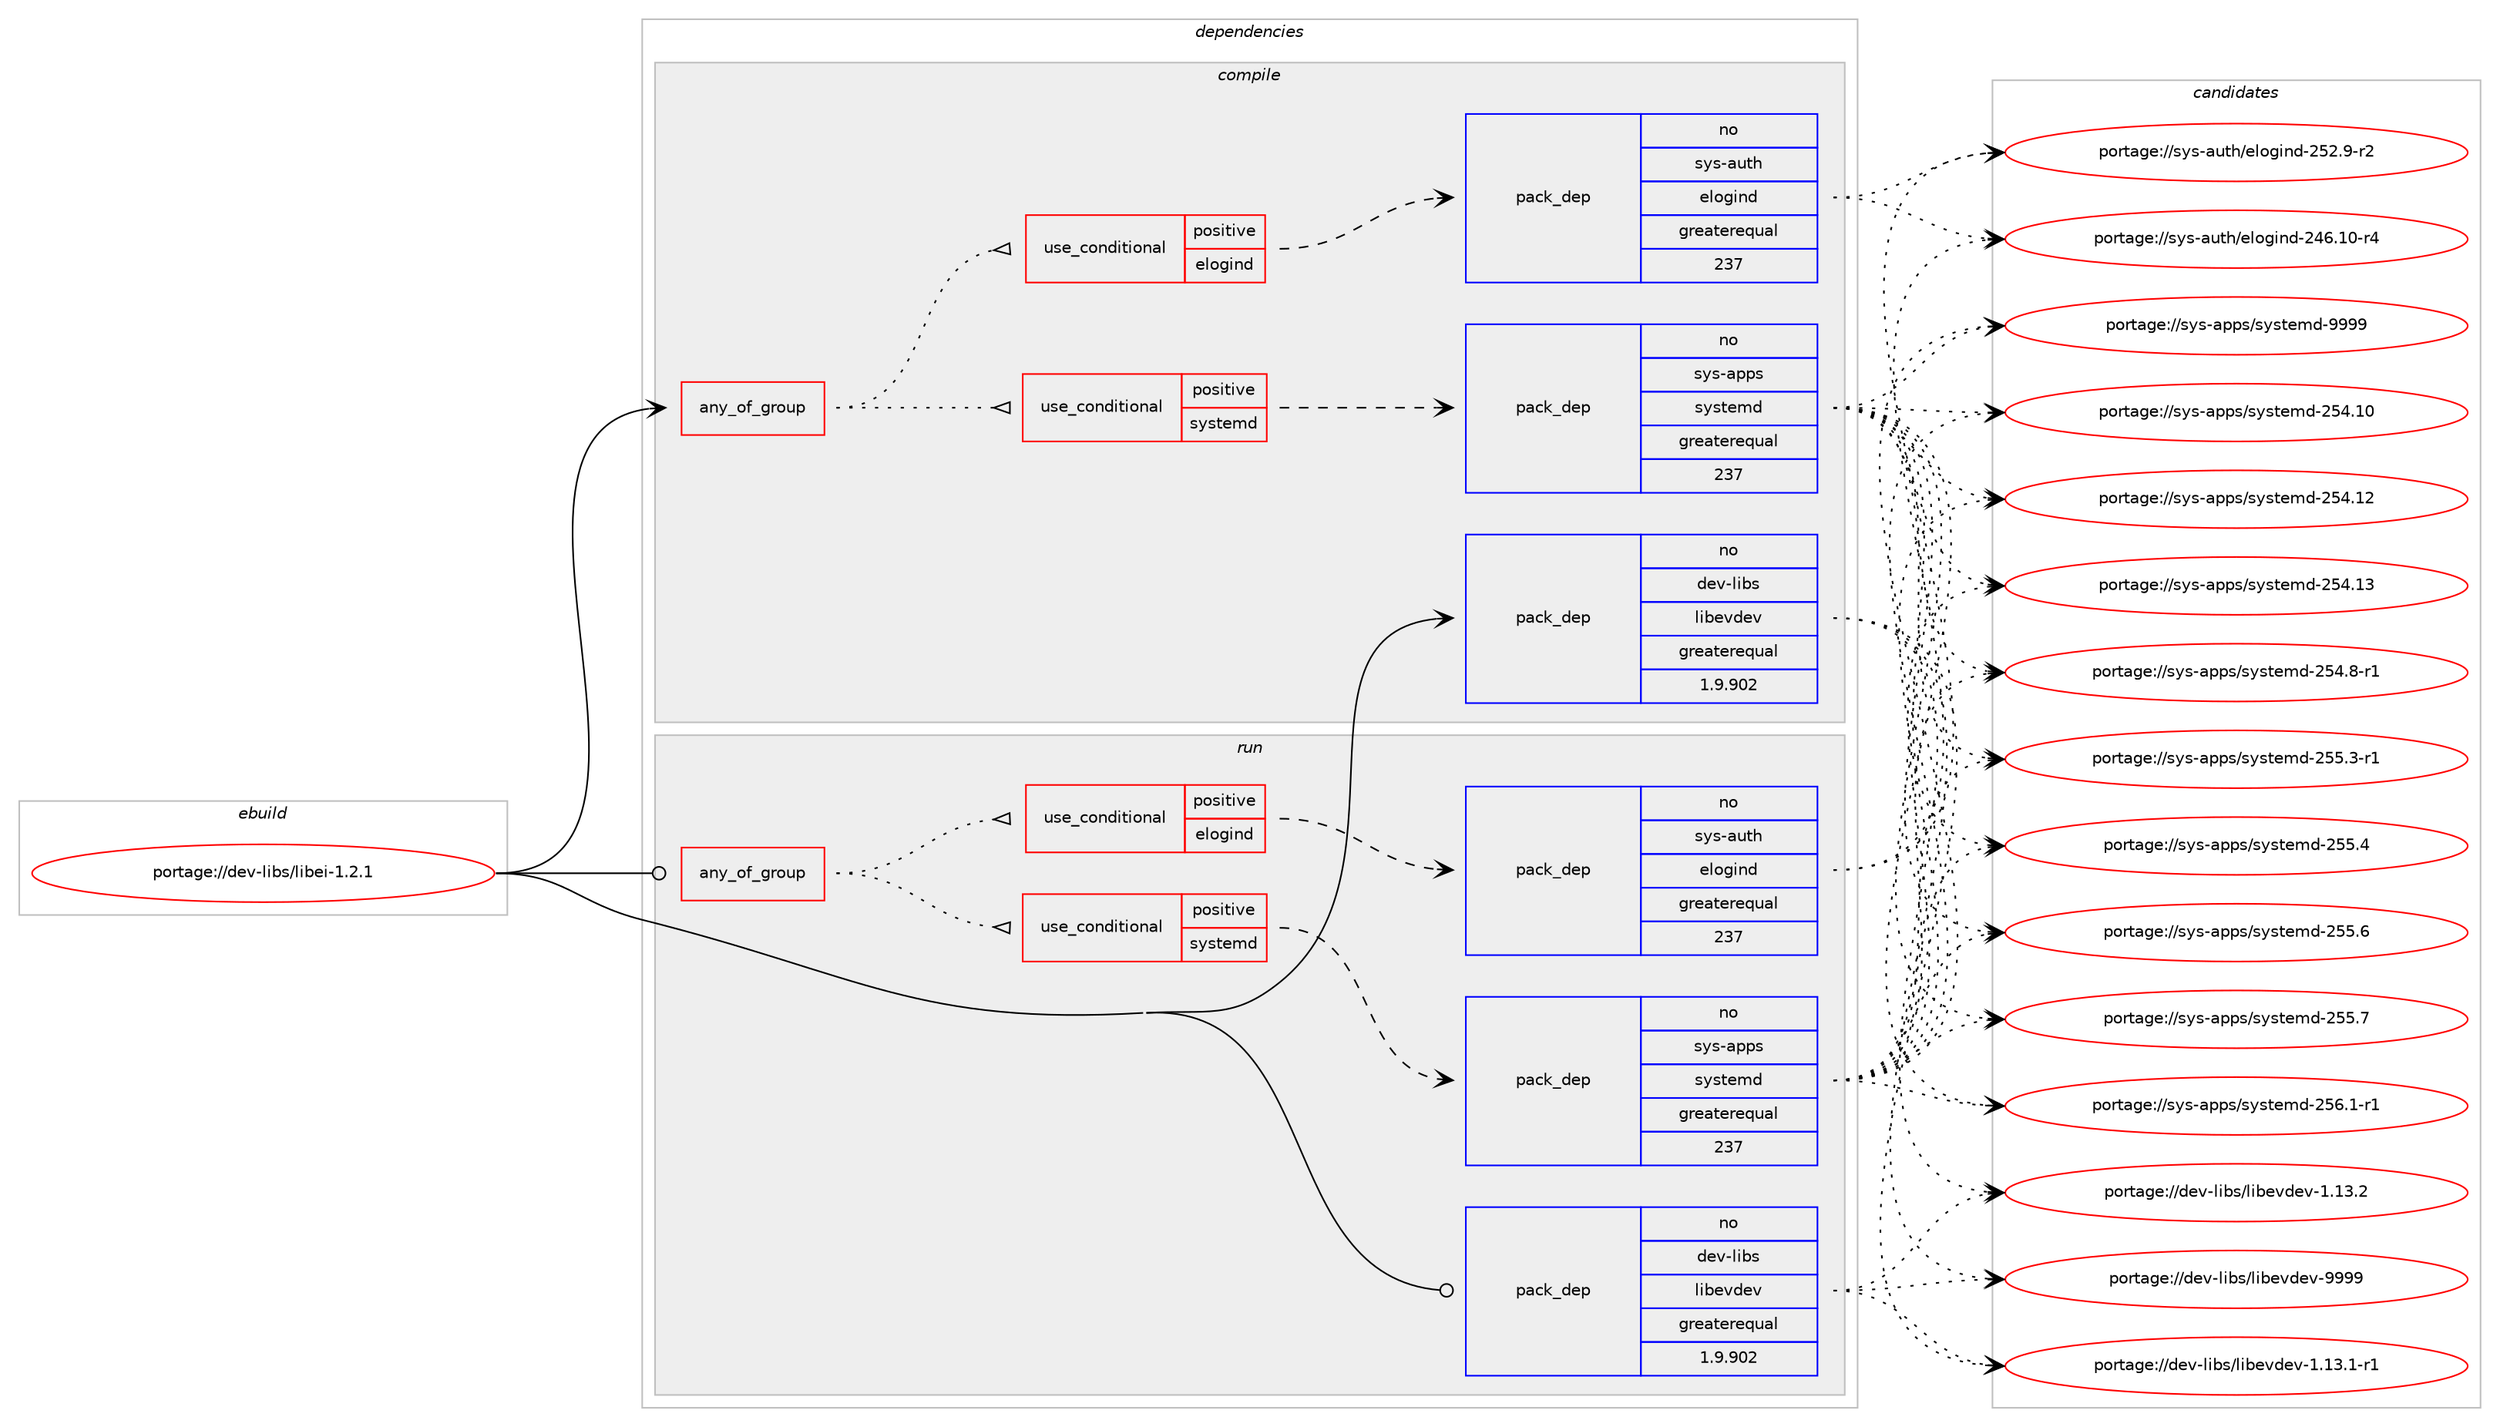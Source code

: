 digraph prolog {

# *************
# Graph options
# *************

newrank=true;
concentrate=true;
compound=true;
graph [rankdir=LR,fontname=Helvetica,fontsize=10,ranksep=1.5];#, ranksep=2.5, nodesep=0.2];
edge  [arrowhead=vee];
node  [fontname=Helvetica,fontsize=10];

# **********
# The ebuild
# **********

subgraph cluster_leftcol {
color=gray;
rank=same;
label=<<i>ebuild</i>>;
id [label="portage://dev-libs/libei-1.2.1", color=red, width=4, href="../dev-libs/libei-1.2.1.svg"];
}

# ****************
# The dependencies
# ****************

subgraph cluster_midcol {
color=gray;
label=<<i>dependencies</i>>;
subgraph cluster_compile {
fillcolor="#eeeeee";
style=filled;
label=<<i>compile</i>>;
subgraph any1016 {
dependency55593 [label=<<TABLE BORDER="0" CELLBORDER="1" CELLSPACING="0" CELLPADDING="4"><TR><TD CELLPADDING="10">any_of_group</TD></TR></TABLE>>, shape=none, color=red];subgraph cond25977 {
dependency55594 [label=<<TABLE BORDER="0" CELLBORDER="1" CELLSPACING="0" CELLPADDING="4"><TR><TD ROWSPAN="3" CELLPADDING="10">use_conditional</TD></TR><TR><TD>positive</TD></TR><TR><TD>systemd</TD></TR></TABLE>>, shape=none, color=red];
subgraph pack28460 {
dependency55595 [label=<<TABLE BORDER="0" CELLBORDER="1" CELLSPACING="0" CELLPADDING="4" WIDTH="220"><TR><TD ROWSPAN="6" CELLPADDING="30">pack_dep</TD></TR><TR><TD WIDTH="110">no</TD></TR><TR><TD>sys-apps</TD></TR><TR><TD>systemd</TD></TR><TR><TD>greaterequal</TD></TR><TR><TD>237</TD></TR></TABLE>>, shape=none, color=blue];
}
dependency55594:e -> dependency55595:w [weight=20,style="dashed",arrowhead="vee"];
}
dependency55593:e -> dependency55594:w [weight=20,style="dotted",arrowhead="oinv"];
subgraph cond25978 {
dependency55596 [label=<<TABLE BORDER="0" CELLBORDER="1" CELLSPACING="0" CELLPADDING="4"><TR><TD ROWSPAN="3" CELLPADDING="10">use_conditional</TD></TR><TR><TD>positive</TD></TR><TR><TD>elogind</TD></TR></TABLE>>, shape=none, color=red];
subgraph pack28461 {
dependency55597 [label=<<TABLE BORDER="0" CELLBORDER="1" CELLSPACING="0" CELLPADDING="4" WIDTH="220"><TR><TD ROWSPAN="6" CELLPADDING="30">pack_dep</TD></TR><TR><TD WIDTH="110">no</TD></TR><TR><TD>sys-auth</TD></TR><TR><TD>elogind</TD></TR><TR><TD>greaterequal</TD></TR><TR><TD>237</TD></TR></TABLE>>, shape=none, color=blue];
}
dependency55596:e -> dependency55597:w [weight=20,style="dashed",arrowhead="vee"];
}
dependency55593:e -> dependency55596:w [weight=20,style="dotted",arrowhead="oinv"];
# *** BEGIN UNKNOWN DEPENDENCY TYPE (TODO) ***
# dependency55593 -> package_dependency(portage://dev-libs/libei-1.2.1,install,no,sys-libs,basu,none,[,,],[],[])
# *** END UNKNOWN DEPENDENCY TYPE (TODO) ***

}
id:e -> dependency55593:w [weight=20,style="solid",arrowhead="vee"];
subgraph pack28462 {
dependency55598 [label=<<TABLE BORDER="0" CELLBORDER="1" CELLSPACING="0" CELLPADDING="4" WIDTH="220"><TR><TD ROWSPAN="6" CELLPADDING="30">pack_dep</TD></TR><TR><TD WIDTH="110">no</TD></TR><TR><TD>dev-libs</TD></TR><TR><TD>libevdev</TD></TR><TR><TD>greaterequal</TD></TR><TR><TD>1.9.902</TD></TR></TABLE>>, shape=none, color=blue];
}
id:e -> dependency55598:w [weight=20,style="solid",arrowhead="vee"];
}
subgraph cluster_compileandrun {
fillcolor="#eeeeee";
style=filled;
label=<<i>compile and run</i>>;
}
subgraph cluster_run {
fillcolor="#eeeeee";
style=filled;
label=<<i>run</i>>;
subgraph any1017 {
dependency55599 [label=<<TABLE BORDER="0" CELLBORDER="1" CELLSPACING="0" CELLPADDING="4"><TR><TD CELLPADDING="10">any_of_group</TD></TR></TABLE>>, shape=none, color=red];subgraph cond25979 {
dependency55600 [label=<<TABLE BORDER="0" CELLBORDER="1" CELLSPACING="0" CELLPADDING="4"><TR><TD ROWSPAN="3" CELLPADDING="10">use_conditional</TD></TR><TR><TD>positive</TD></TR><TR><TD>systemd</TD></TR></TABLE>>, shape=none, color=red];
subgraph pack28463 {
dependency55601 [label=<<TABLE BORDER="0" CELLBORDER="1" CELLSPACING="0" CELLPADDING="4" WIDTH="220"><TR><TD ROWSPAN="6" CELLPADDING="30">pack_dep</TD></TR><TR><TD WIDTH="110">no</TD></TR><TR><TD>sys-apps</TD></TR><TR><TD>systemd</TD></TR><TR><TD>greaterequal</TD></TR><TR><TD>237</TD></TR></TABLE>>, shape=none, color=blue];
}
dependency55600:e -> dependency55601:w [weight=20,style="dashed",arrowhead="vee"];
}
dependency55599:e -> dependency55600:w [weight=20,style="dotted",arrowhead="oinv"];
subgraph cond25980 {
dependency55602 [label=<<TABLE BORDER="0" CELLBORDER="1" CELLSPACING="0" CELLPADDING="4"><TR><TD ROWSPAN="3" CELLPADDING="10">use_conditional</TD></TR><TR><TD>positive</TD></TR><TR><TD>elogind</TD></TR></TABLE>>, shape=none, color=red];
subgraph pack28464 {
dependency55603 [label=<<TABLE BORDER="0" CELLBORDER="1" CELLSPACING="0" CELLPADDING="4" WIDTH="220"><TR><TD ROWSPAN="6" CELLPADDING="30">pack_dep</TD></TR><TR><TD WIDTH="110">no</TD></TR><TR><TD>sys-auth</TD></TR><TR><TD>elogind</TD></TR><TR><TD>greaterequal</TD></TR><TR><TD>237</TD></TR></TABLE>>, shape=none, color=blue];
}
dependency55602:e -> dependency55603:w [weight=20,style="dashed",arrowhead="vee"];
}
dependency55599:e -> dependency55602:w [weight=20,style="dotted",arrowhead="oinv"];
# *** BEGIN UNKNOWN DEPENDENCY TYPE (TODO) ***
# dependency55599 -> package_dependency(portage://dev-libs/libei-1.2.1,run,no,sys-libs,basu,none,[,,],[],[])
# *** END UNKNOWN DEPENDENCY TYPE (TODO) ***

}
id:e -> dependency55599:w [weight=20,style="solid",arrowhead="odot"];
subgraph pack28465 {
dependency55604 [label=<<TABLE BORDER="0" CELLBORDER="1" CELLSPACING="0" CELLPADDING="4" WIDTH="220"><TR><TD ROWSPAN="6" CELLPADDING="30">pack_dep</TD></TR><TR><TD WIDTH="110">no</TD></TR><TR><TD>dev-libs</TD></TR><TR><TD>libevdev</TD></TR><TR><TD>greaterequal</TD></TR><TR><TD>1.9.902</TD></TR></TABLE>>, shape=none, color=blue];
}
id:e -> dependency55604:w [weight=20,style="solid",arrowhead="odot"];
}
}

# **************
# The candidates
# **************

subgraph cluster_choices {
rank=same;
color=gray;
label=<<i>candidates</i>>;

subgraph choice28460 {
color=black;
nodesep=1;
choice11512111545971121121154711512111511610110910045505352464948 [label="portage://sys-apps/systemd-254.10", color=red, width=4,href="../sys-apps/systemd-254.10.svg"];
choice11512111545971121121154711512111511610110910045505352464950 [label="portage://sys-apps/systemd-254.12", color=red, width=4,href="../sys-apps/systemd-254.12.svg"];
choice11512111545971121121154711512111511610110910045505352464951 [label="portage://sys-apps/systemd-254.13", color=red, width=4,href="../sys-apps/systemd-254.13.svg"];
choice1151211154597112112115471151211151161011091004550535246564511449 [label="portage://sys-apps/systemd-254.8-r1", color=red, width=4,href="../sys-apps/systemd-254.8-r1.svg"];
choice1151211154597112112115471151211151161011091004550535346514511449 [label="portage://sys-apps/systemd-255.3-r1", color=red, width=4,href="../sys-apps/systemd-255.3-r1.svg"];
choice115121115459711211211547115121115116101109100455053534652 [label="portage://sys-apps/systemd-255.4", color=red, width=4,href="../sys-apps/systemd-255.4.svg"];
choice115121115459711211211547115121115116101109100455053534654 [label="portage://sys-apps/systemd-255.6", color=red, width=4,href="../sys-apps/systemd-255.6.svg"];
choice115121115459711211211547115121115116101109100455053534655 [label="portage://sys-apps/systemd-255.7", color=red, width=4,href="../sys-apps/systemd-255.7.svg"];
choice1151211154597112112115471151211151161011091004550535446494511449 [label="portage://sys-apps/systemd-256.1-r1", color=red, width=4,href="../sys-apps/systemd-256.1-r1.svg"];
choice1151211154597112112115471151211151161011091004557575757 [label="portage://sys-apps/systemd-9999", color=red, width=4,href="../sys-apps/systemd-9999.svg"];
dependency55595:e -> choice11512111545971121121154711512111511610110910045505352464948:w [style=dotted,weight="100"];
dependency55595:e -> choice11512111545971121121154711512111511610110910045505352464950:w [style=dotted,weight="100"];
dependency55595:e -> choice11512111545971121121154711512111511610110910045505352464951:w [style=dotted,weight="100"];
dependency55595:e -> choice1151211154597112112115471151211151161011091004550535246564511449:w [style=dotted,weight="100"];
dependency55595:e -> choice1151211154597112112115471151211151161011091004550535346514511449:w [style=dotted,weight="100"];
dependency55595:e -> choice115121115459711211211547115121115116101109100455053534652:w [style=dotted,weight="100"];
dependency55595:e -> choice115121115459711211211547115121115116101109100455053534654:w [style=dotted,weight="100"];
dependency55595:e -> choice115121115459711211211547115121115116101109100455053534655:w [style=dotted,weight="100"];
dependency55595:e -> choice1151211154597112112115471151211151161011091004550535446494511449:w [style=dotted,weight="100"];
dependency55595:e -> choice1151211154597112112115471151211151161011091004557575757:w [style=dotted,weight="100"];
}
subgraph choice28461 {
color=black;
nodesep=1;
choice115121115459711711610447101108111103105110100455052544649484511452 [label="portage://sys-auth/elogind-246.10-r4", color=red, width=4,href="../sys-auth/elogind-246.10-r4.svg"];
choice1151211154597117116104471011081111031051101004550535046574511450 [label="portage://sys-auth/elogind-252.9-r2", color=red, width=4,href="../sys-auth/elogind-252.9-r2.svg"];
dependency55597:e -> choice115121115459711711610447101108111103105110100455052544649484511452:w [style=dotted,weight="100"];
dependency55597:e -> choice1151211154597117116104471011081111031051101004550535046574511450:w [style=dotted,weight="100"];
}
subgraph choice28462 {
color=black;
nodesep=1;
choice10010111845108105981154710810598101118100101118454946495146494511449 [label="portage://dev-libs/libevdev-1.13.1-r1", color=red, width=4,href="../dev-libs/libevdev-1.13.1-r1.svg"];
choice1001011184510810598115471081059810111810010111845494649514650 [label="portage://dev-libs/libevdev-1.13.2", color=red, width=4,href="../dev-libs/libevdev-1.13.2.svg"];
choice100101118451081059811547108105981011181001011184557575757 [label="portage://dev-libs/libevdev-9999", color=red, width=4,href="../dev-libs/libevdev-9999.svg"];
dependency55598:e -> choice10010111845108105981154710810598101118100101118454946495146494511449:w [style=dotted,weight="100"];
dependency55598:e -> choice1001011184510810598115471081059810111810010111845494649514650:w [style=dotted,weight="100"];
dependency55598:e -> choice100101118451081059811547108105981011181001011184557575757:w [style=dotted,weight="100"];
}
subgraph choice28463 {
color=black;
nodesep=1;
choice11512111545971121121154711512111511610110910045505352464948 [label="portage://sys-apps/systemd-254.10", color=red, width=4,href="../sys-apps/systemd-254.10.svg"];
choice11512111545971121121154711512111511610110910045505352464950 [label="portage://sys-apps/systemd-254.12", color=red, width=4,href="../sys-apps/systemd-254.12.svg"];
choice11512111545971121121154711512111511610110910045505352464951 [label="portage://sys-apps/systemd-254.13", color=red, width=4,href="../sys-apps/systemd-254.13.svg"];
choice1151211154597112112115471151211151161011091004550535246564511449 [label="portage://sys-apps/systemd-254.8-r1", color=red, width=4,href="../sys-apps/systemd-254.8-r1.svg"];
choice1151211154597112112115471151211151161011091004550535346514511449 [label="portage://sys-apps/systemd-255.3-r1", color=red, width=4,href="../sys-apps/systemd-255.3-r1.svg"];
choice115121115459711211211547115121115116101109100455053534652 [label="portage://sys-apps/systemd-255.4", color=red, width=4,href="../sys-apps/systemd-255.4.svg"];
choice115121115459711211211547115121115116101109100455053534654 [label="portage://sys-apps/systemd-255.6", color=red, width=4,href="../sys-apps/systemd-255.6.svg"];
choice115121115459711211211547115121115116101109100455053534655 [label="portage://sys-apps/systemd-255.7", color=red, width=4,href="../sys-apps/systemd-255.7.svg"];
choice1151211154597112112115471151211151161011091004550535446494511449 [label="portage://sys-apps/systemd-256.1-r1", color=red, width=4,href="../sys-apps/systemd-256.1-r1.svg"];
choice1151211154597112112115471151211151161011091004557575757 [label="portage://sys-apps/systemd-9999", color=red, width=4,href="../sys-apps/systemd-9999.svg"];
dependency55601:e -> choice11512111545971121121154711512111511610110910045505352464948:w [style=dotted,weight="100"];
dependency55601:e -> choice11512111545971121121154711512111511610110910045505352464950:w [style=dotted,weight="100"];
dependency55601:e -> choice11512111545971121121154711512111511610110910045505352464951:w [style=dotted,weight="100"];
dependency55601:e -> choice1151211154597112112115471151211151161011091004550535246564511449:w [style=dotted,weight="100"];
dependency55601:e -> choice1151211154597112112115471151211151161011091004550535346514511449:w [style=dotted,weight="100"];
dependency55601:e -> choice115121115459711211211547115121115116101109100455053534652:w [style=dotted,weight="100"];
dependency55601:e -> choice115121115459711211211547115121115116101109100455053534654:w [style=dotted,weight="100"];
dependency55601:e -> choice115121115459711211211547115121115116101109100455053534655:w [style=dotted,weight="100"];
dependency55601:e -> choice1151211154597112112115471151211151161011091004550535446494511449:w [style=dotted,weight="100"];
dependency55601:e -> choice1151211154597112112115471151211151161011091004557575757:w [style=dotted,weight="100"];
}
subgraph choice28464 {
color=black;
nodesep=1;
choice115121115459711711610447101108111103105110100455052544649484511452 [label="portage://sys-auth/elogind-246.10-r4", color=red, width=4,href="../sys-auth/elogind-246.10-r4.svg"];
choice1151211154597117116104471011081111031051101004550535046574511450 [label="portage://sys-auth/elogind-252.9-r2", color=red, width=4,href="../sys-auth/elogind-252.9-r2.svg"];
dependency55603:e -> choice115121115459711711610447101108111103105110100455052544649484511452:w [style=dotted,weight="100"];
dependency55603:e -> choice1151211154597117116104471011081111031051101004550535046574511450:w [style=dotted,weight="100"];
}
subgraph choice28465 {
color=black;
nodesep=1;
choice10010111845108105981154710810598101118100101118454946495146494511449 [label="portage://dev-libs/libevdev-1.13.1-r1", color=red, width=4,href="../dev-libs/libevdev-1.13.1-r1.svg"];
choice1001011184510810598115471081059810111810010111845494649514650 [label="portage://dev-libs/libevdev-1.13.2", color=red, width=4,href="../dev-libs/libevdev-1.13.2.svg"];
choice100101118451081059811547108105981011181001011184557575757 [label="portage://dev-libs/libevdev-9999", color=red, width=4,href="../dev-libs/libevdev-9999.svg"];
dependency55604:e -> choice10010111845108105981154710810598101118100101118454946495146494511449:w [style=dotted,weight="100"];
dependency55604:e -> choice1001011184510810598115471081059810111810010111845494649514650:w [style=dotted,weight="100"];
dependency55604:e -> choice100101118451081059811547108105981011181001011184557575757:w [style=dotted,weight="100"];
}
}

}
